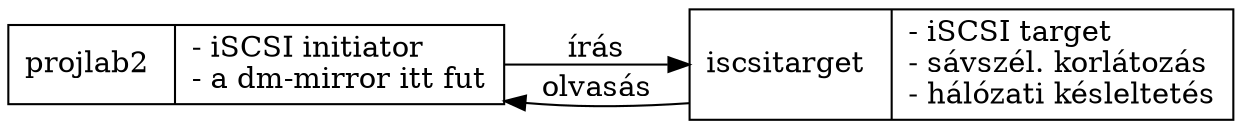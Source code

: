 digraph G {
        node [shape=record]
        m0 [label="{projlab2 \l|- iSCSI initiator\l- a dm-mirror itt fut\l}"]
        m1 [label="{iscsitarget \l|- iSCSI target\l- sávszél. korlátozás\l- hálózati késleltetés\l}"]
	rankdir=LR
        m0 -> m1 [label="írás"]
        m1 -> m0 [label="olvasás"]
}
